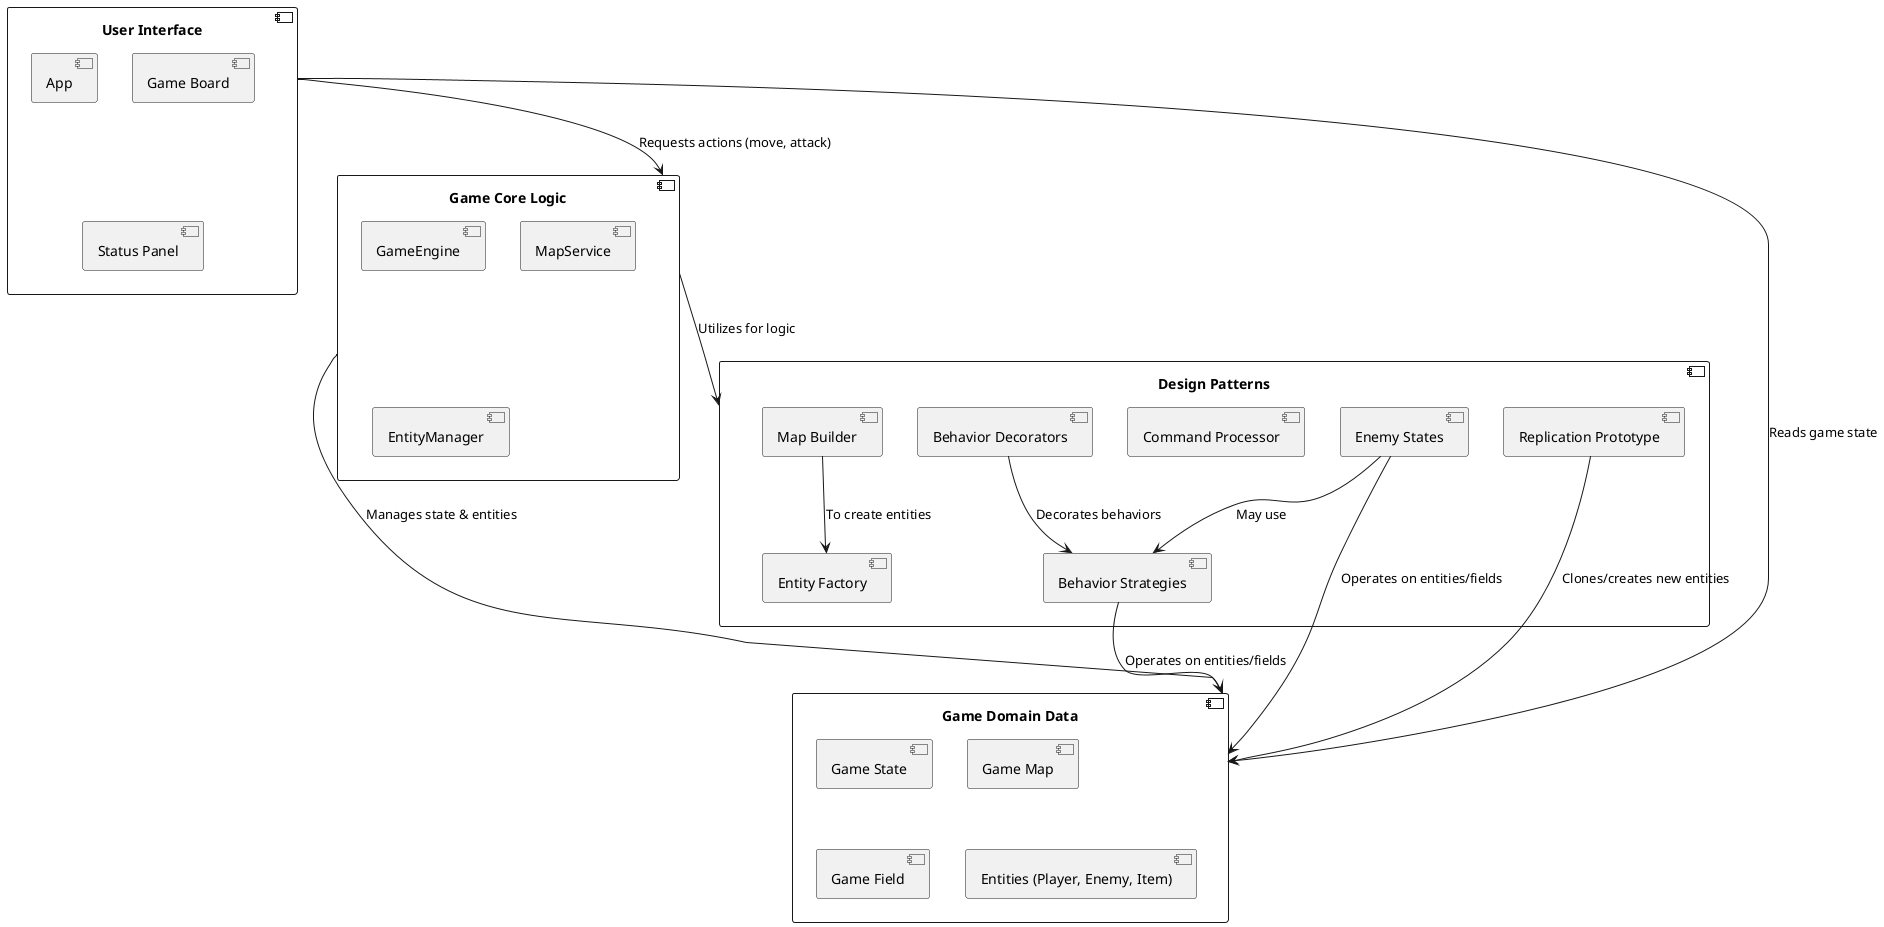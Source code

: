 @startuml Component Diagram



' ===========================
' Основные компоненты системы
' ===========================

' UI Layer
component "User Interface" as UI_Layer {
  [App]
  [Game Board]
  [Status Panel]
}

' Core Logic Layer
component "Game Core Logic" as Core_Logic {
  [GameEngine]
  [MapService]
  [EntityManager]
}

' Domain Layer
component "Game Domain Data" as Domain_Data {
  [Game State]
  [Game Map]
  [Game Field]
  [Entities (Player, Enemy, Item)]
}

' Pattern-based solutions
component "Design Patterns" as Design_Patterns {
  [Behavior Strategies] as DP_Strategy
  [Enemy States] as DP_State
  [Entity Factory] as DP_Factory
  [Map Builder] as DP_Builder
  [Command Processor] as DP_Command
  [Replication Prototype] as DP_Prototype
  [Behavior Decorators] as DP_Decorator
}

' ===========================
' Взаимодействия между компонентами
' ===========================

' UI interacts with Game Core Logic
UI_Layer --> Core_Logic : Requests actions (move, attack)

' UI displays Game Domain Data
UI_Layer --> Domain_Data : Reads game state

' Game Core Logic manages and updates Game Domain Data
Core_Logic --> Domain_Data : Manages state & entities

' Game Core Logic leverages Design Patterns
Core_Logic --> Design_Patterns : Utilizes for logic

' Specific interactions within Design Patterns
DP_Builder --> DP_Factory : To create entities
DP_Decorator --> DP_Strategy : Decorates behaviors
DP_State --> DP_Strategy : May use
DP_Prototype --> Domain_Data : Clones/creates new entities

DP_Strategy --> Domain_Data : Operates on entities/fields
DP_State --> Domain_Data : Operates on entities/fields

@enduml
